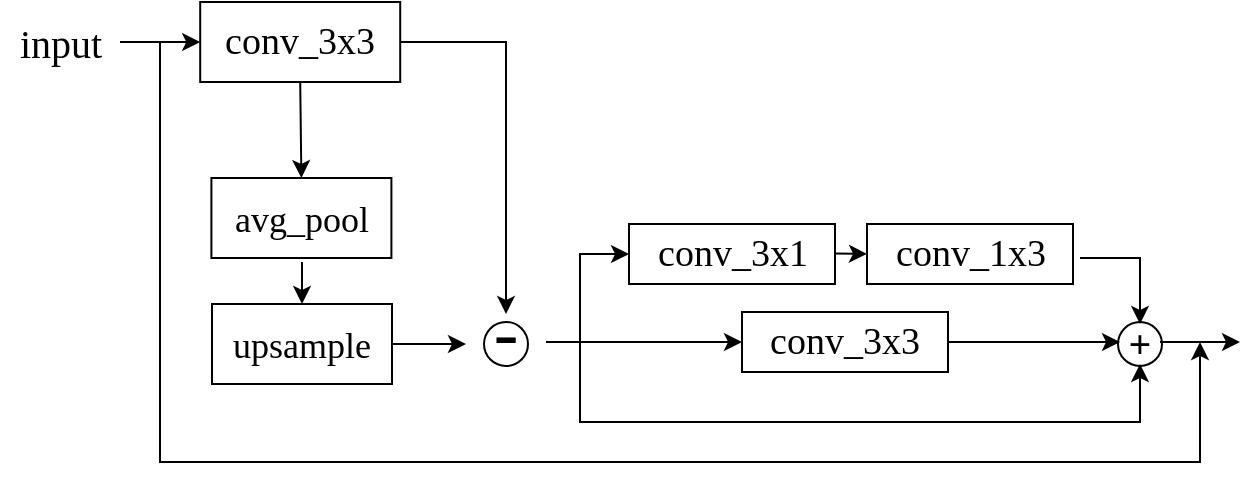 <mxfile version="20.1.1" type="github">
  <diagram id="vSKtcLWnm_u5Lwe0k3ko" name="第 1 页">
    <mxGraphModel dx="2121" dy="1382" grid="1" gridSize="10" guides="1" tooltips="1" connect="1" arrows="1" fold="1" page="1" pageScale="1" pageWidth="1169" pageHeight="827" math="0" shadow="0">
      <root>
        <mxCell id="0" />
        <mxCell id="1" parent="0" />
        <mxCell id="kgDC5LhOR1uAWl1KcwET-2" value="&lt;font style=&quot;&quot; face=&quot;Times New Roman&quot;&gt;&lt;font style=&quot;font-size: 19px;&quot;&gt;conv_3x3&lt;/font&gt;&lt;br&gt;&lt;/font&gt;" style="rounded=0;whiteSpace=wrap;html=1;" vertex="1" parent="1">
          <mxGeometry x="-869.9" y="-450" width="100" height="40" as="geometry" />
        </mxCell>
        <mxCell id="kgDC5LhOR1uAWl1KcwET-3" value="" style="endArrow=classic;html=1;entryX=0;entryY=0.5;entryDx=0;entryDy=0;endSize=6;rounded=0;" edge="1" parent="1" target="kgDC5LhOR1uAWl1KcwET-2">
          <mxGeometry width="50" height="50" relative="1" as="geometry">
            <mxPoint x="-890" y="-430" as="sourcePoint" />
            <mxPoint x="-879.6" y="-430.5" as="targetPoint" />
            <Array as="points">
              <mxPoint x="-889.6" y="-430.5" />
              <mxPoint x="-910" y="-430" />
            </Array>
          </mxGeometry>
        </mxCell>
        <mxCell id="kgDC5LhOR1uAWl1KcwET-4" value="" style="endArrow=classic;html=1;rounded=0;entryX=0.5;entryY=0;entryDx=0;entryDy=0;exitX=0.5;exitY=1;exitDx=0;exitDy=0;" edge="1" parent="1" source="kgDC5LhOR1uAWl1KcwET-2" target="kgDC5LhOR1uAWl1KcwET-7">
          <mxGeometry width="50" height="50" relative="1" as="geometry">
            <mxPoint x="-820.1" y="-400" as="sourcePoint" />
            <mxPoint x="-820" y="-350" as="targetPoint" />
          </mxGeometry>
        </mxCell>
        <mxCell id="kgDC5LhOR1uAWl1KcwET-5" value="input" style="text;html=1;align=center;verticalAlign=middle;resizable=0;points=[];autosize=1;strokeColor=none;fillColor=none;fontSize=20;fontFamily=Times New Roman;" vertex="1" parent="1">
          <mxGeometry x="-970" y="-450" width="60" height="40" as="geometry" />
        </mxCell>
        <mxCell id="kgDC5LhOR1uAWl1KcwET-6" value="" style="endArrow=classic;html=1;rounded=0;fontFamily=Times New Roman;fontSize=20;exitX=1;exitY=0.5;exitDx=0;exitDy=0;entryX=0.5;entryY=0;entryDx=0;entryDy=0;" edge="1" parent="1" source="kgDC5LhOR1uAWl1KcwET-2" target="kgDC5LhOR1uAWl1KcwET-15">
          <mxGeometry width="50" height="50" relative="1" as="geometry">
            <mxPoint x="-759.6" y="-430.5" as="sourcePoint" />
            <mxPoint x="-730" y="-325" as="targetPoint" />
            <Array as="points">
              <mxPoint x="-717" y="-430" />
            </Array>
          </mxGeometry>
        </mxCell>
        <mxCell id="kgDC5LhOR1uAWl1KcwET-7" value="&lt;font style=&quot;font-size: 18px;&quot;&gt;avg_pool&lt;/font&gt;" style="rounded=0;whiteSpace=wrap;html=1;fontFamily=Times New Roman;fontSize=20;" vertex="1" parent="1">
          <mxGeometry x="-864.3" y="-362" width="90" height="40" as="geometry" />
        </mxCell>
        <mxCell id="kgDC5LhOR1uAWl1KcwET-8" value="&lt;font style=&quot;font-size: 18px;&quot;&gt;upsample&lt;/font&gt;" style="rounded=0;whiteSpace=wrap;html=1;fontFamily=Times New Roman;fontSize=20;" vertex="1" parent="1">
          <mxGeometry x="-864" y="-299" width="90" height="40" as="geometry" />
        </mxCell>
        <mxCell id="kgDC5LhOR1uAWl1KcwET-9" value="" style="endArrow=classic;html=1;rounded=0;entryX=0.5;entryY=0;entryDx=0;entryDy=0;" edge="1" parent="1" target="kgDC5LhOR1uAWl1KcwET-8">
          <mxGeometry width="50" height="50" relative="1" as="geometry">
            <mxPoint x="-819" y="-320" as="sourcePoint" />
            <mxPoint x="-819.49" y="-295" as="targetPoint" />
          </mxGeometry>
        </mxCell>
        <mxCell id="kgDC5LhOR1uAWl1KcwET-11" value="" style="endArrow=classic;html=1;rounded=0;fontFamily=Times New Roman;fontSize=20;entryX=0;entryY=0.75;entryDx=0;entryDy=0;exitX=1;exitY=0.5;exitDx=0;exitDy=0;" edge="1" parent="1" source="kgDC5LhOR1uAWl1KcwET-8" target="kgDC5LhOR1uAWl1KcwET-15">
          <mxGeometry width="50" height="50" relative="1" as="geometry">
            <mxPoint x="-770" y="-279" as="sourcePoint" />
            <mxPoint x="-719.9" y="-329" as="targetPoint" />
          </mxGeometry>
        </mxCell>
        <mxCell id="kgDC5LhOR1uAWl1KcwET-15" value="&lt;div style=&quot;&quot;&gt;&lt;font style=&quot;font-size: 37px;&quot;&gt;-&lt;/font&gt;&lt;/div&gt;" style="rounded=0;whiteSpace=wrap;html=1;fontFamily=Times New Roman;fontSize=21;fillColor=none;gradientColor=none;align=center;strokeColor=none;" vertex="1" parent="1">
          <mxGeometry x="-737" y="-294" width="40" height="20" as="geometry" />
        </mxCell>
        <mxCell id="kgDC5LhOR1uAWl1KcwET-20" value="&lt;font style=&quot;&quot; face=&quot;Times New Roman&quot;&gt;&lt;font style=&quot;font-size: 19px;&quot;&gt;conv_3x1&lt;/font&gt;&lt;br&gt;&lt;/font&gt;" style="rounded=0;whiteSpace=wrap;html=1;" vertex="1" parent="1">
          <mxGeometry x="-655.5" y="-339" width="103" height="30" as="geometry" />
        </mxCell>
        <mxCell id="kgDC5LhOR1uAWl1KcwET-21" value="&lt;font style=&quot;&quot; face=&quot;Times New Roman&quot;&gt;&lt;font style=&quot;font-size: 19px;&quot;&gt;conv_1x3&lt;/font&gt;&lt;br&gt;&lt;/font&gt;" style="rounded=0;whiteSpace=wrap;html=1;" vertex="1" parent="1">
          <mxGeometry x="-536.5" y="-339" width="103" height="30" as="geometry" />
        </mxCell>
        <mxCell id="kgDC5LhOR1uAWl1KcwET-25" value="" style="endArrow=classic;html=1;rounded=0;fontFamily=Times New Roman;fontSize=37;endSize=6;strokeColor=#000000;entryX=0;entryY=0.5;entryDx=0;entryDy=0;" edge="1" parent="1" target="kgDC5LhOR1uAWl1KcwET-21">
          <mxGeometry width="50" height="50" relative="1" as="geometry">
            <mxPoint x="-552.5" y="-324.29" as="sourcePoint" />
            <mxPoint x="-542.5" y="-324.29" as="targetPoint" />
          </mxGeometry>
        </mxCell>
        <mxCell id="kgDC5LhOR1uAWl1KcwET-26" value="" style="endArrow=classic;html=1;rounded=0;fontFamily=Times New Roman;fontSize=37;endSize=6;strokeColor=#000000;entryX=0;entryY=0.5;entryDx=0;entryDy=0;" edge="1" parent="1" target="kgDC5LhOR1uAWl1KcwET-27">
          <mxGeometry width="50" height="50" relative="1" as="geometry">
            <mxPoint x="-697" y="-280" as="sourcePoint" />
            <mxPoint x="-600" y="-279" as="targetPoint" />
          </mxGeometry>
        </mxCell>
        <mxCell id="kgDC5LhOR1uAWl1KcwET-27" value="&lt;font style=&quot;&quot; face=&quot;Times New Roman&quot;&gt;&lt;font style=&quot;font-size: 19px;&quot;&gt;conv_3x3&lt;/font&gt;&lt;br&gt;&lt;/font&gt;" style="rounded=0;whiteSpace=wrap;html=1;" vertex="1" parent="1">
          <mxGeometry x="-599" y="-295" width="103" height="30" as="geometry" />
        </mxCell>
        <mxCell id="kgDC5LhOR1uAWl1KcwET-28" value="" style="endArrow=classic;html=1;rounded=0;fontFamily=Times New Roman;fontSize=37;endSize=6;strokeColor=#000000;entryX=0;entryY=0.5;entryDx=0;entryDy=0;" edge="1" parent="1" target="kgDC5LhOR1uAWl1KcwET-20">
          <mxGeometry width="50" height="50" relative="1" as="geometry">
            <mxPoint x="-680" y="-280" as="sourcePoint" />
            <mxPoint x="-679.3" y="-322" as="targetPoint" />
            <Array as="points">
              <mxPoint x="-680" y="-324" />
            </Array>
          </mxGeometry>
        </mxCell>
        <mxCell id="kgDC5LhOR1uAWl1KcwET-32" value="&lt;div style=&quot;&quot;&gt;&lt;font style=&quot;font-size: 20px;&quot;&gt;&lt;b&gt;+&lt;/b&gt;&lt;/font&gt;&lt;/div&gt;" style="rounded=0;whiteSpace=wrap;html=1;fontFamily=Times New Roman;fontSize=21;fillColor=none;gradientColor=none;align=center;strokeColor=none;" vertex="1" parent="1">
          <mxGeometry x="-420" y="-289" width="40" height="20" as="geometry" />
        </mxCell>
        <mxCell id="kgDC5LhOR1uAWl1KcwET-33" value="" style="endArrow=classic;html=1;rounded=0;fontFamily=Times New Roman;fontSize=20;endSize=6;strokeColor=#000000;entryX=0.5;entryY=1;entryDx=0;entryDy=0;" edge="1" parent="1">
          <mxGeometry width="50" height="50" relative="1" as="geometry">
            <mxPoint x="-680" y="-280" as="sourcePoint" />
            <mxPoint x="-400" y="-269" as="targetPoint" />
            <Array as="points">
              <mxPoint x="-680" y="-240" />
              <mxPoint x="-400" y="-240" />
            </Array>
          </mxGeometry>
        </mxCell>
        <mxCell id="kgDC5LhOR1uAWl1KcwET-34" value="" style="endArrow=classic;html=1;rounded=0;fontFamily=Times New Roman;fontSize=20;endSize=6;strokeColor=#000000;entryX=0.5;entryY=0;entryDx=0;entryDy=0;" edge="1" parent="1">
          <mxGeometry width="50" height="50" relative="1" as="geometry">
            <mxPoint x="-430" y="-322" as="sourcePoint" />
            <mxPoint x="-400" y="-289" as="targetPoint" />
            <Array as="points">
              <mxPoint x="-400" y="-322" />
            </Array>
          </mxGeometry>
        </mxCell>
        <mxCell id="kgDC5LhOR1uAWl1KcwET-35" value="" style="endArrow=classic;html=1;rounded=0;fontFamily=Times New Roman;fontSize=20;endSize=6;strokeColor=#000000;exitX=1;exitY=0.5;exitDx=0;exitDy=0;entryX=0.25;entryY=0.45;entryDx=0;entryDy=0;entryPerimeter=0;" edge="1" parent="1" source="kgDC5LhOR1uAWl1KcwET-27" target="kgDC5LhOR1uAWl1KcwET-32">
          <mxGeometry width="50" height="50" relative="1" as="geometry">
            <mxPoint x="-670" y="-270" as="sourcePoint" />
            <mxPoint x="-620" y="-320" as="targetPoint" />
          </mxGeometry>
        </mxCell>
        <mxCell id="kgDC5LhOR1uAWl1KcwET-36" value="" style="endArrow=classic;html=1;rounded=0;fontFamily=Times New Roman;fontSize=20;endSize=6;strokeColor=#000000;" edge="1" parent="1">
          <mxGeometry width="50" height="50" relative="1" as="geometry">
            <mxPoint x="-890" y="-430" as="sourcePoint" />
            <mxPoint x="-370" y="-280" as="targetPoint" />
            <Array as="points">
              <mxPoint x="-890" y="-220" />
              <mxPoint x="-370" y="-220" />
            </Array>
          </mxGeometry>
        </mxCell>
        <mxCell id="kgDC5LhOR1uAWl1KcwET-37" value="" style="endArrow=classic;html=1;rounded=0;fontFamily=Times New Roman;fontSize=20;endSize=6;strokeColor=#000000;" edge="1" parent="1">
          <mxGeometry width="50" height="50" relative="1" as="geometry">
            <mxPoint x="-390" y="-280" as="sourcePoint" />
            <mxPoint x="-350" y="-280" as="targetPoint" />
          </mxGeometry>
        </mxCell>
        <mxCell id="kgDC5LhOR1uAWl1KcwET-38" value="" style="ellipse;whiteSpace=wrap;html=1;aspect=fixed;labelBackgroundColor=none;fontFamily=Times New Roman;fontSize=20;fillColor=none;gradientColor=none;" vertex="1" parent="1">
          <mxGeometry x="-728" y="-290" width="22" height="22" as="geometry" />
        </mxCell>
        <mxCell id="kgDC5LhOR1uAWl1KcwET-39" value="" style="ellipse;whiteSpace=wrap;html=1;aspect=fixed;labelBackgroundColor=none;fontFamily=Times New Roman;fontSize=20;fillColor=none;gradientColor=none;" vertex="1" parent="1">
          <mxGeometry x="-411" y="-290" width="22" height="22" as="geometry" />
        </mxCell>
      </root>
    </mxGraphModel>
  </diagram>
</mxfile>

